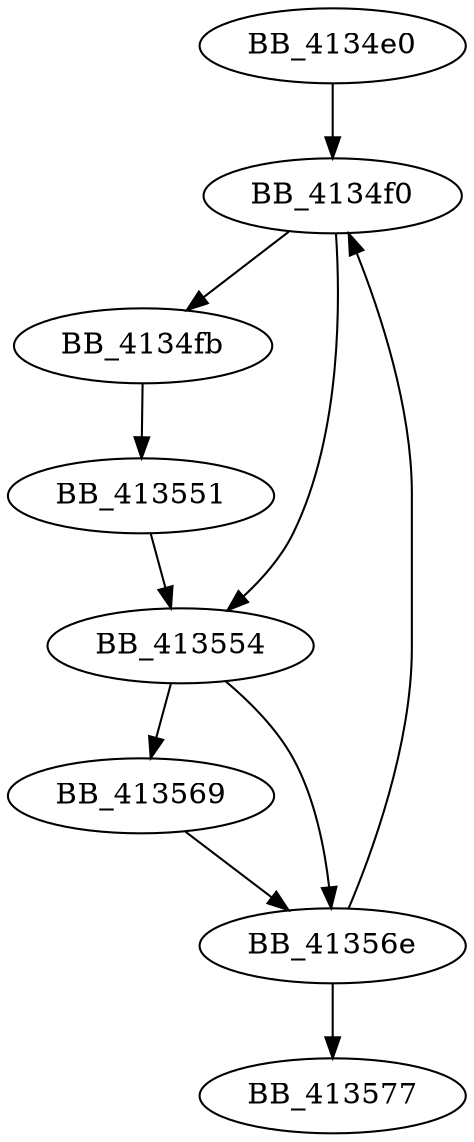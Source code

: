DiGraph sub_4134E0{
BB_4134e0->BB_4134f0
BB_4134f0->BB_4134fb
BB_4134f0->BB_413554
BB_4134fb->BB_413551
BB_413551->BB_413554
BB_413554->BB_413569
BB_413554->BB_41356e
BB_413569->BB_41356e
BB_41356e->BB_4134f0
BB_41356e->BB_413577
}
